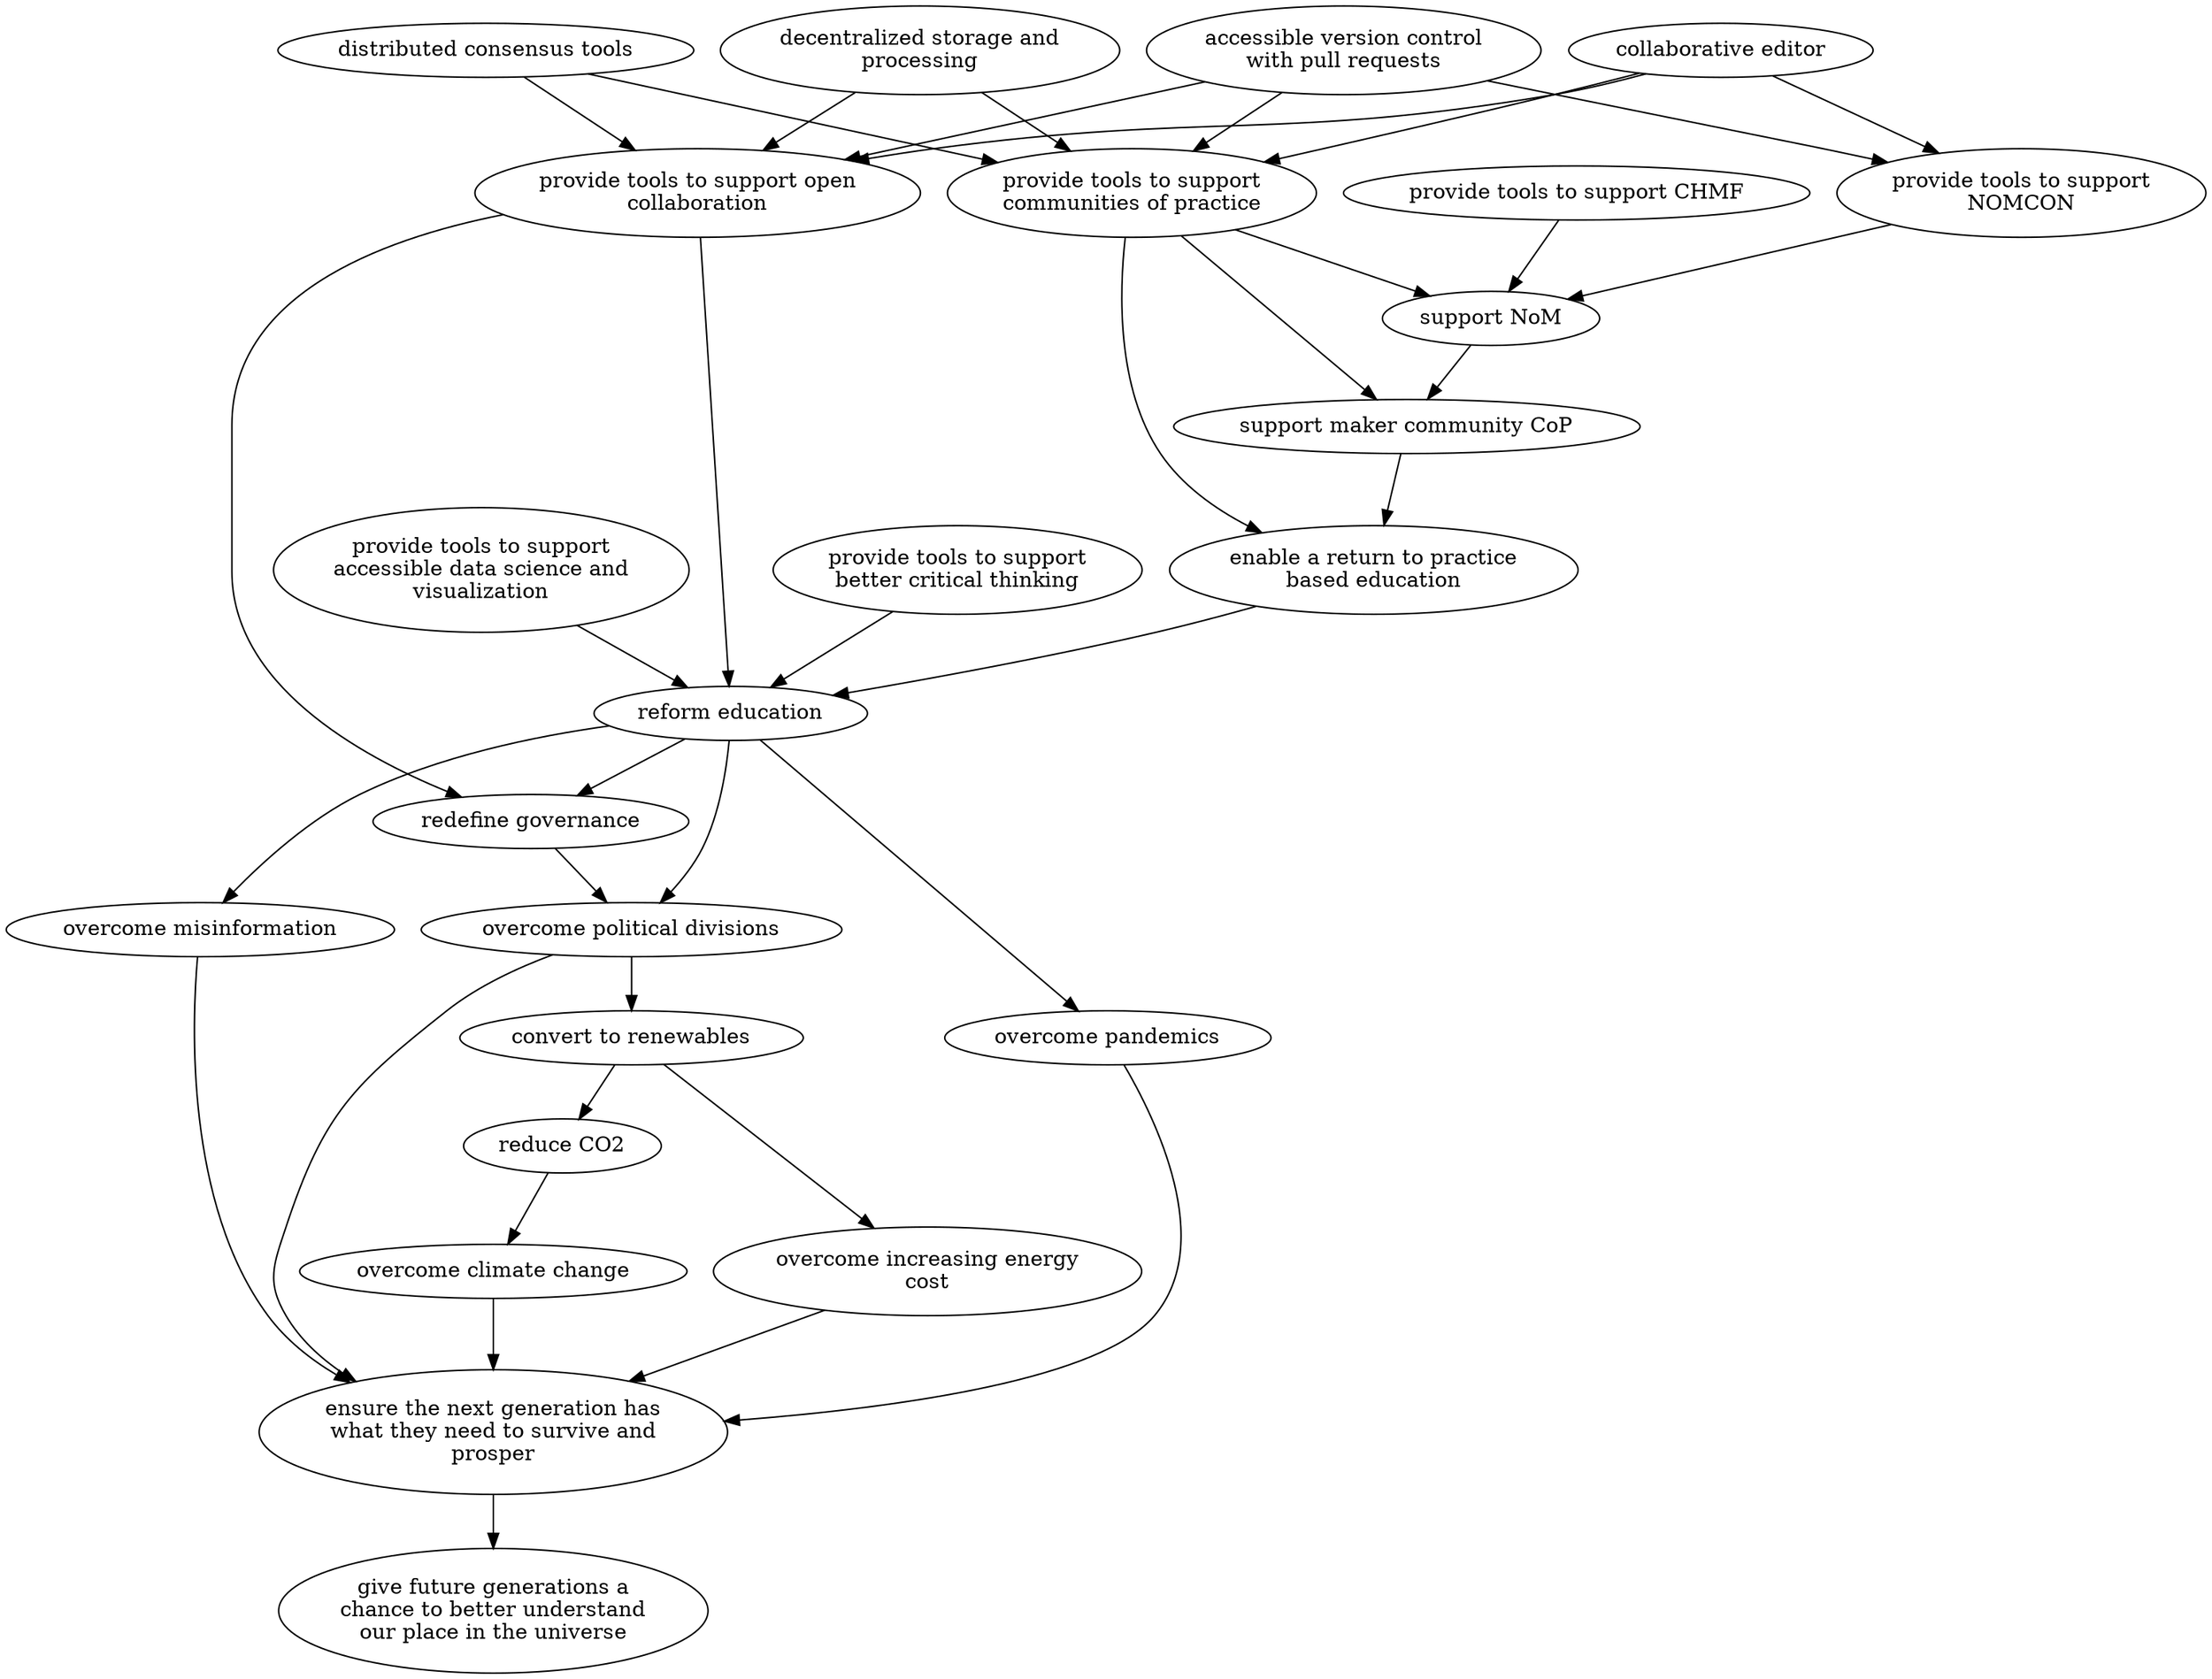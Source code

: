 digraph "" {
	graph [bb="0,0,1271.7,1108.3",
		rankdir=TB
	];
	node [label="\N"];
	"overcome climate change
"	 [height=0.5,
		pos="551.07,266.6",
		width=3.0474];
	"ensure the next generation has
what they need to survive and
prosper
"	 [height=1.1471,
		pos="300.07,159.89",
		width=3.6434];
	"overcome climate change
" -> "ensure the next generation has
what they need to survive and
prosper
"	 [pos="e,378.37,193.17 511.3,249.69 478.2,235.62 429.88,215.07 387.8,197.18"];
	"reduce CO2
"	 [height=0.5,
		pos="468.07,350.01",
		width=1.5951];
	"reduce CO2
" -> "overcome climate change
"	 [pos="e,533.32,284.43 485.27,332.73 497.01,320.92 512.78,305.08 525.93,291.86"];
	"convert to renewables
"	 [height=0.5,
		pos="361.07,422.01",
		width=2.6601];
	"convert to renewables
" -> "reduce CO2
"	 [pos="e,443.51,366.54 386.97,404.58 401.34,394.91 419.38,382.78 434.79,372.41"];
	"overcome increasing energy
cost
"	 [height=0.8171,
		pos="300.07,266.6",
		width=3.414];
	"convert to renewables
" -> "overcome increasing energy
cost
"	 [pos="e,311.61,296 353.95,403.88 344.52,379.86 327.65,336.86 315.29,305.37"];
	"enable a return to practice
based education
"	 [height=0.8171,
		pos="792.07,733.31",
		width=3.1695];
	"reform education
"	 [height=0.5,
		pos="420.07,638.01",
		width=2.1462];
	"enable a return to practice
based education
" -> "reform education
"	 [pos="e,480.65,649.21 725.13,709.34 707.06,703.28 687.42,697.07 669.07,692.01 609.52,675.61 540.85,661.04 490.73,651.18"];
	"provide tools to support
communities of practice
"	 [height=0.8171,
		pos="652.07,984.02",
		width=2.9716];
	"provide tools to support
communities of practice
" -> "enable a return to practice
based education
"	 [pos="e,731.11,758.35 647.99,954.55 644.46,917.93 643.59,854.86 671.07,810.6 683.33,790.86 702.7,775.25 722.38,763.38"];
	"support maker community CoP
"	 [height=0.5,
		pos="812.07,828.6",
		width=3.6668];
	"provide tools to support
communities of practice
" -> "support maker community CoP
"	 [pos="e,793.41,846.73 681.41,955.51 711.39,926.39 757.49,881.61 786.16,853.77"];
	"support NoM
"	 [height=0.5,
		pos="861.07,900.6",
		width=1.7445];
	"provide tools to support
communities of practice
" -> "support NoM
"	 [pos="e,824.15,915.34 712.8,959.78 745.32,946.8 784.74,931.07 814.75,919.09"];
	"support maker community CoP
" -> "enable a return to practice
based education
"	 [pos="e,798.27,762.87 808.21,810.23 805.99,799.64 803.11,785.91 800.4,772.99"];
	"support NoM
" -> "support maker community CoP
"	 [pos="e,824.38,846.69 848.96,882.8 843.29,874.47 836.41,864.38 830.15,855.17"];
	"provide tools to support open
collaboration
"	 [height=0.8171,
		pos="400.07,984.02",
		width=3.5374];
	"provide tools to support open
collaboration
" -> "reform education
"	 [pos="e,419.01,656.31 401.77,954.52 405.57,888.86 414.67,731.36 418.42,666.58"];
	"redefine governance
"	 [height=0.5,
		pos="302.07,566.01",
		width=2.4885];
	"provide tools to support open
collaboration
" -> "redefine governance
"	 [pos="e,263.01,582.24 294.52,967.5 217.34,948.71 126.07,909.4 126.07,828.6 126.07,828.6 126.07,828.6 126.07,733.31 126.07,662.52 201.79,\
612.62 253.9,586.66"];
	"decentralized storage and
processing
"	 [height=0.8171,
		pos="527.07,1078.8",
		width=3.1085];
	"decentralized storage and
processing
" -> "provide tools to support
communities of practice
"	 [pos="e,615.5,1011.8 563.9,1050.9 577.5,1040.6 593.07,1028.8 607.3,1018"];
	"decentralized storage and
processing
" -> "provide tools to support open
collaboration
"	 [pos="e,438.1,1012.4 489.65,1050.9 476.07,1040.8 460.57,1029.2 446.32,1018.6"];
	"collaborative editor
"	 [height=0.5,
		pos="988.07,1078.8",
		width=2.3996];
	"collaborative editor
" -> "provide tools to support
communities of practice
"	 [pos="e,729.59,1004.3 940.33,1063.7 925.24,1059 908.49,1053.9 893.07,1049.4 842.35,1034.7 785.34,1019.2 739.5,1007"];
	"collaborative editor
" -> "provide tools to support open
collaboration
"	 [pos="e,489.78,1004.9 944.08,1063.2 928.19,1058.1 909.99,1052.9 893.07,1049.4 736.79,1017.7 693.58,1038.3 536.07,1013.4 524.32,1011.6 \
512.07,1009.3 499.93,1007"];
	"provide tools to support
NOMCON
"	 [height=0.8171,
		pos="1166.1,984.02",
		width=2.9341];
	"collaborative editor
" -> "provide tools to support
NOMCON
"	 [pos="e,1117.1,1010.1 1019.9,1061.9 1044.4,1048.9 1078.8,1030.5 1108.1,1014.9"];
	"accessible version control
with pull requests
"	 [height=0.8171,
		pos="770.07,1078.8",
		width=3.1547];
	"accessible version control
with pull requests
" -> "provide tools to support
communities of practice
"	 [pos="e,686.81,1011.9 734.98,1050.7 722.38,1040.5 708.03,1029 694.84,1018.4"];
	"accessible version control
with pull requests
" -> "provide tools to support open
collaboration
"	 [pos="e,485.46,1005.9 689.33,1058.2 632.22,1043.5 555.44,1023.8 495.34,1008.4"];
	"accessible version control
with pull requests
" -> "provide tools to support
NOMCON
"	 [pos="e,1089.2,1004.2 853.4,1058.8 866.66,1055.6 880.24,1052.4 893.07,1049.4 963.64,1033 981.65,1030.5 1052.1,1013.4 1060.9,1011.3 1070.1,\
1009 1079.3,1006.7"];
	"distributed consensus tools
"	 [height=0.5,
		pos="282.07,1078.8",
		width=3.1973];
	"distributed consensus tools
" -> "provide tools to support
communities of practice
"	 [pos="e,573.78,1004.1 342.34,1063.4 402.45,1048 495.45,1024.2 563.87,1006.6"];
	"distributed consensus tools
" -> "provide tools to support open
collaboration
"	 [pos="e,364.52,1012.6 304.26,1061 318.97,1049.2 338.75,1033.3 356.52,1019"];
	"provide tools to support
NOMCON
" -> "support NoM
"	 [pos="e,906.74,913.09 1090.7,963.4 1036.7,948.64 965.26,929.1 916.49,915.76"];
	"provide tools to support CHMF
"	 [height=0.5,
		pos="910.07,984.02",
		width=3.6893];
	"provide tools to support CHMF
" -> "support NoM
"	 [pos="e,871.51,918.38 899.44,965.92 892.78,954.58 884.08,939.78 876.65,927.13"];
	"overcome misinformation
"	 [height=0.5,
		pos="111.07,494.01",
		width=3.0852];
	"overcome misinformation
" -> "ensure the next generation has
what they need to survive and
prosper
"	 [pos="e,213.09,191.06 109.29,475.79 105.85,430.69 102.91,312.05 157.07,237.18 169.22,220.38 186.18,206.86 204.18,196.11"];
	"reform education
" -> "overcome misinformation
"	 [pos="e,124.59,512.12 350.14,630.19 305.82,622.98 248.49,609.37 203.07,584.01 174.26,567.93 148.08,540.46 131.08,520.09"];
	"overcome pandemics
"	 [height=0.5,
		pos="644.07,422.01",
		width=2.5783];
	"reform education
" -> "overcome pandemics
"	 [pos="e,625.48,439.93 438.4,620.34 478.11,582.05 572.17,491.34 618.03,447.12"];
	"overcome political divisions
"	 [height=0.5,
		pos="361.07,494.01",
		width=3.3462];
	"reform education
" -> "overcome political divisions
"	 [pos="e,377.67,512.24 418.52,619.71 416.41,601.01 411.62,571.46 401.07,548.01 396.69,538.28 390.33,528.6 383.96,520.19"];
	"reform education
" -> "redefine governance
"	 [pos="e,330.38,583.29 392.4,621.13 376.51,611.43 356.34,599.13 339.09,588.6"];
	"overcome pandemics
" -> "ensure the next generation has
what they need to survive and
prosper
"	 [pos="e,427.63,169.63 654.58,403.88 673.97,367.79 709.92,286.22 670.07,237.18 640.72,201.07 530.32,181.24 437.69,170.74"];
	"give future generations a
chance to better understand
our place in the universe
"	 [height=1.1471,
		pos="300.07,41.295",
		width=3.3302];
	"ensure the next generation has
what they need to survive and
prosper
" -> "give future generations a
chance to better understand
our place in the universe
"	 [pos="e,300.07,82.949 300.07,118.41 300.07,110.24 300.07,101.58 300.07,93.117"];
	"overcome political divisions
" -> "convert to renewables
"	 [pos="e,361.07,440.42 361.07,475.84 361.07,468.14 361.07,458.99 361.07,450.43"];
	"overcome political divisions
" -> "ensure the next generation has
what they need to survive and
prosper
"	 [pos="e,216.06,191.67 315.79,477.28 295.88,468.36 273.19,455.92 256.07,440.01 201.12,388.96 188.38,368.21 168.07,296.01 160.99,270.84 \
155.06,259.86 168.07,237.18 177.37,220.95 191.55,207.8 207.22,197.26"];
	"overcome increasing energy
cost
" -> "ensure the next generation has
what they need to survive and
prosper
"	 [pos="e,300.07,201.21 300.07,237.15 300.07,229.17 300.07,220.29 300.07,211.47"];
	"provide tools to support
better critical thinking
"	 [height=0.8171,
		pos="554.07,733.31",
		width=2.9341];
	"provide tools to support
better critical thinking
" -> "reform education
"	 [pos="e,444.4,655.32 515.31,705.74 495.47,691.63 471.58,674.65 452.7,661.22"];
	"provide tools to support
accessible data science and
visualization
"	 [height=1.1471,
		pos="273.07,733.31",
		width=3.2993];
	"provide tools to support
accessible data science and
visualization
" -> "reform education
"	 [pos="e,393.92,654.96 329.48,696.74 348.2,684.6 368.48,671.45 385.1,660.68"];
	"redefine governance
" -> "overcome political divisions
"	 [pos="e,346.24,512.1 316.65,548.21 323.62,539.71 332.09,529.37 339.77,520.01"];
}

